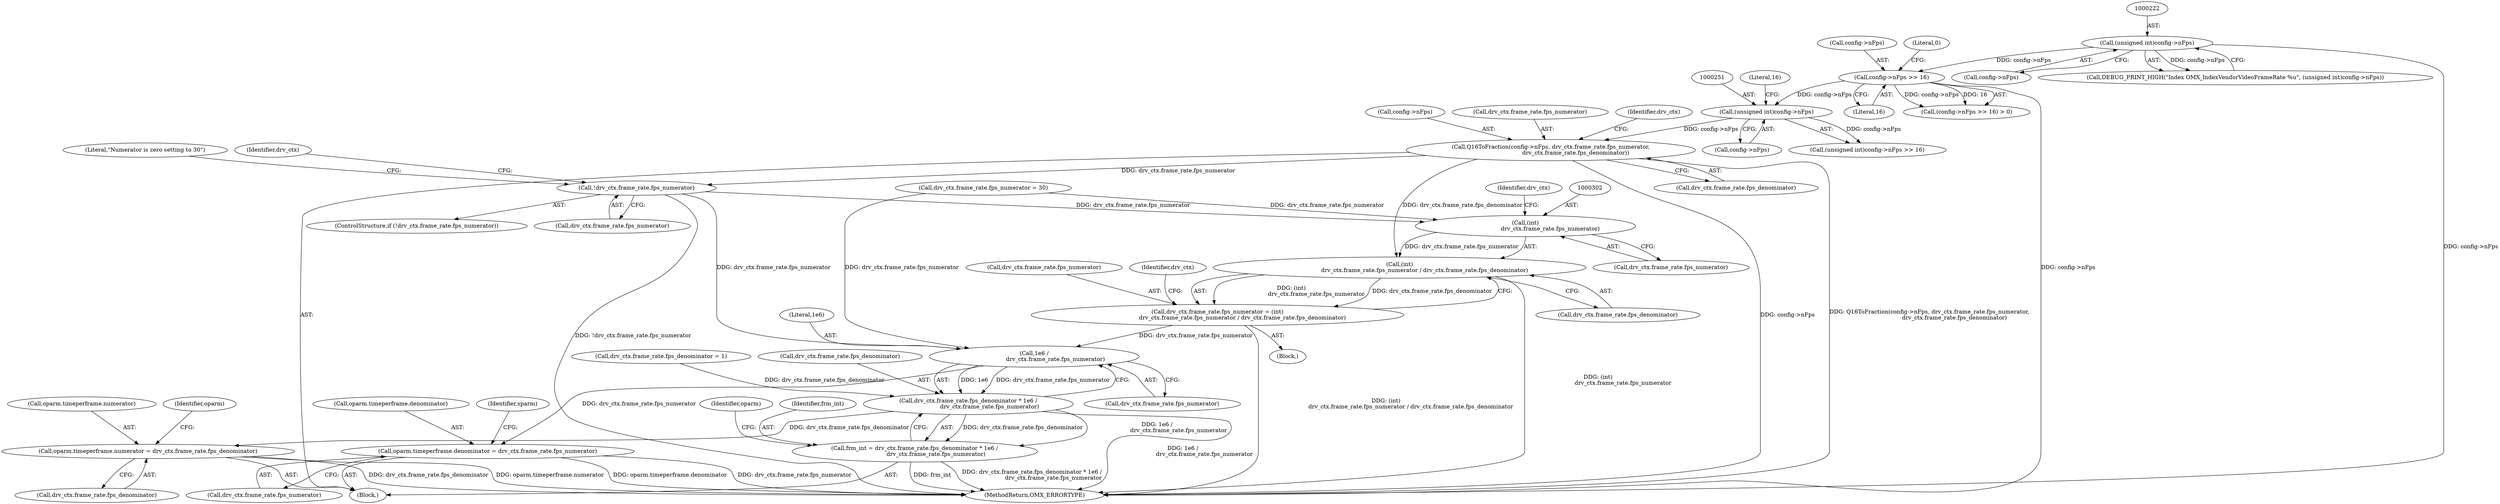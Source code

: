 digraph "0_Android_f22c2a0f0f9e030c240468d9d18b9297f001bcf0@pointer" {
"1000256" [label="(Call,Q16ToFraction(config->nFps, drv_ctx.frame_rate.fps_numerator,\n                            drv_ctx.frame_rate.fps_denominator))"];
"1000250" [label="(Call,(unsigned int)config->nFps)"];
"1000240" [label="(Call,config->nFps >> 16)"];
"1000221" [label="(Call,(unsigned int)config->nFps)"];
"1000271" [label="(Call,!drv_ctx.frame_rate.fps_numerator)"];
"1000301" [label="(Call,(int)\n                            drv_ctx.frame_rate.fps_numerator)"];
"1000300" [label="(Call,(int)\n                            drv_ctx.frame_rate.fps_numerator / drv_ctx.frame_rate.fps_denominator)"];
"1000294" [label="(Call,drv_ctx.frame_rate.fps_numerator = (int)\n                            drv_ctx.frame_rate.fps_numerator / drv_ctx.frame_rate.fps_denominator)"];
"1000328" [label="(Call,1e6 /\n                        drv_ctx.frame_rate.fps_numerator)"];
"1000322" [label="(Call,drv_ctx.frame_rate.fps_denominator * 1e6 /\n                        drv_ctx.frame_rate.fps_numerator)"];
"1000320" [label="(Call,frm_int = drv_ctx.frame_rate.fps_denominator * 1e6 /\n                        drv_ctx.frame_rate.fps_numerator)"];
"1000336" [label="(Call,oparm.timeperframe.numerator = drv_ctx.frame_rate.fps_denominator)"];
"1000347" [label="(Call,oparm.timeperframe.denominator = drv_ctx.frame_rate.fps_numerator)"];
"1000322" [label="(Call,drv_ctx.frame_rate.fps_denominator * 1e6 /\n                        drv_ctx.frame_rate.fps_numerator)"];
"1000321" [label="(Identifier,frm_int)"];
"1000249" [label="(Call,(unsigned int)config->nFps >> 16)"];
"1000350" [label="(Identifier,oparm)"];
"1000295" [label="(Call,drv_ctx.frame_rate.fps_numerator)"];
"1000270" [label="(ControlStructure,if (!drv_ctx.frame_rate.fps_numerator))"];
"1000303" [label="(Call,drv_ctx.frame_rate.fps_numerator)"];
"1000353" [label="(Call,drv_ctx.frame_rate.fps_numerator)"];
"1000300" [label="(Call,(int)\n                            drv_ctx.frame_rate.fps_numerator / drv_ctx.frame_rate.fps_denominator)"];
"1000342" [label="(Call,drv_ctx.frame_rate.fps_denominator)"];
"1000246" [label="(Block,)"];
"1000244" [label="(Literal,16)"];
"1000241" [label="(Call,config->nFps)"];
"1000260" [label="(Call,drv_ctx.frame_rate.fps_numerator)"];
"1000274" [label="(Identifier,drv_ctx)"];
"1000280" [label="(Call,drv_ctx.frame_rate.fps_numerator = 30)"];
"1000271" [label="(Call,!drv_ctx.frame_rate.fps_numerator)"];
"1000621" [label="(MethodReturn,OMX_ERRORTYPE)"];
"1000256" [label="(Call,Q16ToFraction(config->nFps, drv_ctx.frame_rate.fps_numerator,\n                            drv_ctx.frame_rate.fps_denominator))"];
"1000221" [label="(Call,(unsigned int)config->nFps)"];
"1000323" [label="(Call,drv_ctx.frame_rate.fps_denominator)"];
"1000308" [label="(Call,drv_ctx.frame_rate.fps_denominator)"];
"1000245" [label="(Literal,0)"];
"1000313" [label="(Call,drv_ctx.frame_rate.fps_denominator = 1)"];
"1000257" [label="(Call,config->nFps)"];
"1000310" [label="(Identifier,drv_ctx)"];
"1000223" [label="(Call,config->nFps)"];
"1000347" [label="(Call,oparm.timeperframe.denominator = drv_ctx.frame_rate.fps_numerator)"];
"1000328" [label="(Call,1e6 /\n                        drv_ctx.frame_rate.fps_numerator)"];
"1000301" [label="(Call,(int)\n                            drv_ctx.frame_rate.fps_numerator)"];
"1000239" [label="(Call,(config->nFps >> 16) > 0)"];
"1000250" [label="(Call,(unsigned int)config->nFps)"];
"1000265" [label="(Call,drv_ctx.frame_rate.fps_denominator)"];
"1000272" [label="(Call,drv_ctx.frame_rate.fps_numerator)"];
"1000339" [label="(Identifier,oparm)"];
"1000337" [label="(Call,oparm.timeperframe.numerator)"];
"1000279" [label="(Literal,\"Numerator is zero setting to 30\")"];
"1000361" [label="(Identifier,sparm)"];
"1000330" [label="(Call,drv_ctx.frame_rate.fps_numerator)"];
"1000348" [label="(Call,oparm.timeperframe.denominator)"];
"1000336" [label="(Call,oparm.timeperframe.numerator = drv_ctx.frame_rate.fps_denominator)"];
"1000240" [label="(Call,config->nFps >> 16)"];
"1000293" [label="(Block,)"];
"1000290" [label="(Identifier,drv_ctx)"];
"1000294" [label="(Call,drv_ctx.frame_rate.fps_numerator = (int)\n                            drv_ctx.frame_rate.fps_numerator / drv_ctx.frame_rate.fps_denominator)"];
"1000219" [label="(Call,DEBUG_PRINT_HIGH(\"Index OMX_IndexVendorVideoFrameRate %u\", (unsigned int)config->nFps))"];
"1000329" [label="(Literal,1e6)"];
"1000320" [label="(Call,frm_int = drv_ctx.frame_rate.fps_denominator * 1e6 /\n                        drv_ctx.frame_rate.fps_numerator)"];
"1000316" [label="(Identifier,drv_ctx)"];
"1000252" [label="(Call,config->nFps)"];
"1000255" [label="(Literal,16)"];
"1000256" -> "1000246"  [label="AST: "];
"1000256" -> "1000265"  [label="CFG: "];
"1000257" -> "1000256"  [label="AST: "];
"1000260" -> "1000256"  [label="AST: "];
"1000265" -> "1000256"  [label="AST: "];
"1000274" -> "1000256"  [label="CFG: "];
"1000256" -> "1000621"  [label="DDG: config->nFps"];
"1000256" -> "1000621"  [label="DDG: Q16ToFraction(config->nFps, drv_ctx.frame_rate.fps_numerator,\n                            drv_ctx.frame_rate.fps_denominator)"];
"1000250" -> "1000256"  [label="DDG: config->nFps"];
"1000256" -> "1000271"  [label="DDG: drv_ctx.frame_rate.fps_numerator"];
"1000256" -> "1000300"  [label="DDG: drv_ctx.frame_rate.fps_denominator"];
"1000250" -> "1000249"  [label="AST: "];
"1000250" -> "1000252"  [label="CFG: "];
"1000251" -> "1000250"  [label="AST: "];
"1000252" -> "1000250"  [label="AST: "];
"1000255" -> "1000250"  [label="CFG: "];
"1000250" -> "1000249"  [label="DDG: config->nFps"];
"1000240" -> "1000250"  [label="DDG: config->nFps"];
"1000240" -> "1000239"  [label="AST: "];
"1000240" -> "1000244"  [label="CFG: "];
"1000241" -> "1000240"  [label="AST: "];
"1000244" -> "1000240"  [label="AST: "];
"1000245" -> "1000240"  [label="CFG: "];
"1000240" -> "1000621"  [label="DDG: config->nFps"];
"1000240" -> "1000239"  [label="DDG: config->nFps"];
"1000240" -> "1000239"  [label="DDG: 16"];
"1000221" -> "1000240"  [label="DDG: config->nFps"];
"1000221" -> "1000219"  [label="AST: "];
"1000221" -> "1000223"  [label="CFG: "];
"1000222" -> "1000221"  [label="AST: "];
"1000223" -> "1000221"  [label="AST: "];
"1000219" -> "1000221"  [label="CFG: "];
"1000221" -> "1000621"  [label="DDG: config->nFps"];
"1000221" -> "1000219"  [label="DDG: config->nFps"];
"1000271" -> "1000270"  [label="AST: "];
"1000271" -> "1000272"  [label="CFG: "];
"1000272" -> "1000271"  [label="AST: "];
"1000279" -> "1000271"  [label="CFG: "];
"1000290" -> "1000271"  [label="CFG: "];
"1000271" -> "1000621"  [label="DDG: !drv_ctx.frame_rate.fps_numerator"];
"1000271" -> "1000301"  [label="DDG: drv_ctx.frame_rate.fps_numerator"];
"1000271" -> "1000328"  [label="DDG: drv_ctx.frame_rate.fps_numerator"];
"1000301" -> "1000300"  [label="AST: "];
"1000301" -> "1000303"  [label="CFG: "];
"1000302" -> "1000301"  [label="AST: "];
"1000303" -> "1000301"  [label="AST: "];
"1000310" -> "1000301"  [label="CFG: "];
"1000301" -> "1000300"  [label="DDG: drv_ctx.frame_rate.fps_numerator"];
"1000280" -> "1000301"  [label="DDG: drv_ctx.frame_rate.fps_numerator"];
"1000300" -> "1000294"  [label="AST: "];
"1000300" -> "1000308"  [label="CFG: "];
"1000308" -> "1000300"  [label="AST: "];
"1000294" -> "1000300"  [label="CFG: "];
"1000300" -> "1000621"  [label="DDG: (int)\n                            drv_ctx.frame_rate.fps_numerator"];
"1000300" -> "1000294"  [label="DDG: (int)\n                            drv_ctx.frame_rate.fps_numerator"];
"1000300" -> "1000294"  [label="DDG: drv_ctx.frame_rate.fps_denominator"];
"1000294" -> "1000293"  [label="AST: "];
"1000295" -> "1000294"  [label="AST: "];
"1000316" -> "1000294"  [label="CFG: "];
"1000294" -> "1000621"  [label="DDG: (int)\n                            drv_ctx.frame_rate.fps_numerator / drv_ctx.frame_rate.fps_denominator"];
"1000294" -> "1000328"  [label="DDG: drv_ctx.frame_rate.fps_numerator"];
"1000328" -> "1000322"  [label="AST: "];
"1000328" -> "1000330"  [label="CFG: "];
"1000329" -> "1000328"  [label="AST: "];
"1000330" -> "1000328"  [label="AST: "];
"1000322" -> "1000328"  [label="CFG: "];
"1000328" -> "1000322"  [label="DDG: 1e6"];
"1000328" -> "1000322"  [label="DDG: drv_ctx.frame_rate.fps_numerator"];
"1000280" -> "1000328"  [label="DDG: drv_ctx.frame_rate.fps_numerator"];
"1000328" -> "1000347"  [label="DDG: drv_ctx.frame_rate.fps_numerator"];
"1000322" -> "1000320"  [label="AST: "];
"1000323" -> "1000322"  [label="AST: "];
"1000320" -> "1000322"  [label="CFG: "];
"1000322" -> "1000621"  [label="DDG: 1e6 /\n                        drv_ctx.frame_rate.fps_numerator"];
"1000322" -> "1000320"  [label="DDG: drv_ctx.frame_rate.fps_denominator"];
"1000322" -> "1000320"  [label="DDG: 1e6 /\n                        drv_ctx.frame_rate.fps_numerator"];
"1000313" -> "1000322"  [label="DDG: drv_ctx.frame_rate.fps_denominator"];
"1000322" -> "1000336"  [label="DDG: drv_ctx.frame_rate.fps_denominator"];
"1000320" -> "1000246"  [label="AST: "];
"1000321" -> "1000320"  [label="AST: "];
"1000339" -> "1000320"  [label="CFG: "];
"1000320" -> "1000621"  [label="DDG: drv_ctx.frame_rate.fps_denominator * 1e6 /\n                        drv_ctx.frame_rate.fps_numerator"];
"1000320" -> "1000621"  [label="DDG: frm_int"];
"1000336" -> "1000246"  [label="AST: "];
"1000336" -> "1000342"  [label="CFG: "];
"1000337" -> "1000336"  [label="AST: "];
"1000342" -> "1000336"  [label="AST: "];
"1000350" -> "1000336"  [label="CFG: "];
"1000336" -> "1000621"  [label="DDG: drv_ctx.frame_rate.fps_denominator"];
"1000336" -> "1000621"  [label="DDG: oparm.timeperframe.numerator"];
"1000347" -> "1000246"  [label="AST: "];
"1000347" -> "1000353"  [label="CFG: "];
"1000348" -> "1000347"  [label="AST: "];
"1000353" -> "1000347"  [label="AST: "];
"1000361" -> "1000347"  [label="CFG: "];
"1000347" -> "1000621"  [label="DDG: drv_ctx.frame_rate.fps_numerator"];
"1000347" -> "1000621"  [label="DDG: oparm.timeperframe.denominator"];
}
